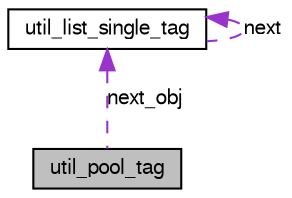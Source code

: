 digraph G
{
  edge [fontname="FreeSans",fontsize="10",labelfontname="FreeSans",labelfontsize="10"];
  node [fontname="FreeSans",fontsize="10",shape=record];
  Node1 [label="util_pool_tag",height=0.2,width=0.4,color="black", fillcolor="grey75", style="filled" fontcolor="black"];
  Node2 -> Node1 [dir=back,color="darkorchid3",fontsize="10",style="dashed",label="next_obj",fontname="FreeSans"];
  Node2 [label="util_list_single_tag",height=0.2,width=0.4,color="black", fillcolor="white", style="filled",URL="$structutil__list__single__tag.html"];
  Node2 -> Node2 [dir=back,color="darkorchid3",fontsize="10",style="dashed",label="next",fontname="FreeSans"];
}
